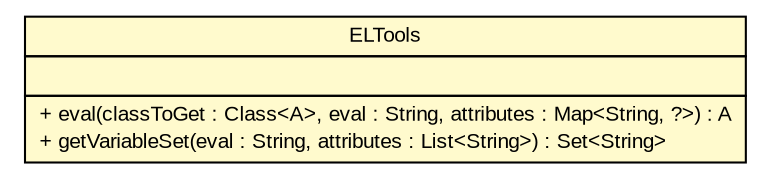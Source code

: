 #!/usr/local/bin/dot
#
# Class diagram 
# Generated by UMLGraph version R5_6-24-gf6e263 (http://www.umlgraph.org/)
#

digraph G {
	edge [fontname="arial",fontsize=10,labelfontname="arial",labelfontsize=10];
	node [fontname="arial",fontsize=10,shape=plaintext];
	nodesep=0.25;
	ranksep=0.5;
	// gov.sandia.cf.tools.ELTools
	c103100 [label=<<table title="gov.sandia.cf.tools.ELTools" border="0" cellborder="1" cellspacing="0" cellpadding="2" port="p" bgcolor="lemonChiffon" href="./ELTools.html">
		<tr><td><table border="0" cellspacing="0" cellpadding="1">
<tr><td align="center" balign="center"> ELTools </td></tr>
		</table></td></tr>
		<tr><td><table border="0" cellspacing="0" cellpadding="1">
<tr><td align="left" balign="left">  </td></tr>
		</table></td></tr>
		<tr><td><table border="0" cellspacing="0" cellpadding="1">
<tr><td align="left" balign="left"> + eval(classToGet : Class&lt;A&gt;, eval : String, attributes : Map&lt;String, ?&gt;) : A </td></tr>
<tr><td align="left" balign="left"> + getVariableSet(eval : String, attributes : List&lt;String&gt;) : Set&lt;String&gt; </td></tr>
		</table></td></tr>
		</table>>, URL="./ELTools.html", fontname="arial", fontcolor="black", fontsize=10.0];
}

